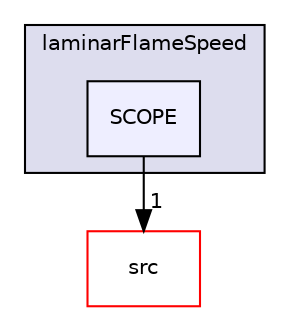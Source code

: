 digraph "applications/solvers/combustion/PDRFoam/laminarFlameSpeed/SCOPE" {
  bgcolor=transparent;
  compound=true
  node [ fontsize="10", fontname="Helvetica"];
  edge [ labelfontsize="10", labelfontname="Helvetica"];
  subgraph clusterdir_7c5380a9e15431c3d88f79d83259de89 {
    graph [ bgcolor="#ddddee", pencolor="black", label="laminarFlameSpeed" fontname="Helvetica", fontsize="10", URL="dir_7c5380a9e15431c3d88f79d83259de89.html"]
  dir_5529a56fec1ecbc5f929af7cfa7dec0a [shape=box, label="SCOPE", style="filled", fillcolor="#eeeeff", pencolor="black", URL="dir_5529a56fec1ecbc5f929af7cfa7dec0a.html"];
  }
  dir_68267d1309a1af8e8297ef4c3efbcdba [shape=box label="src" color="red" URL="dir_68267d1309a1af8e8297ef4c3efbcdba.html"];
  dir_5529a56fec1ecbc5f929af7cfa7dec0a->dir_68267d1309a1af8e8297ef4c3efbcdba [headlabel="1", labeldistance=1.5 headhref="dir_000076_000736.html"];
}
